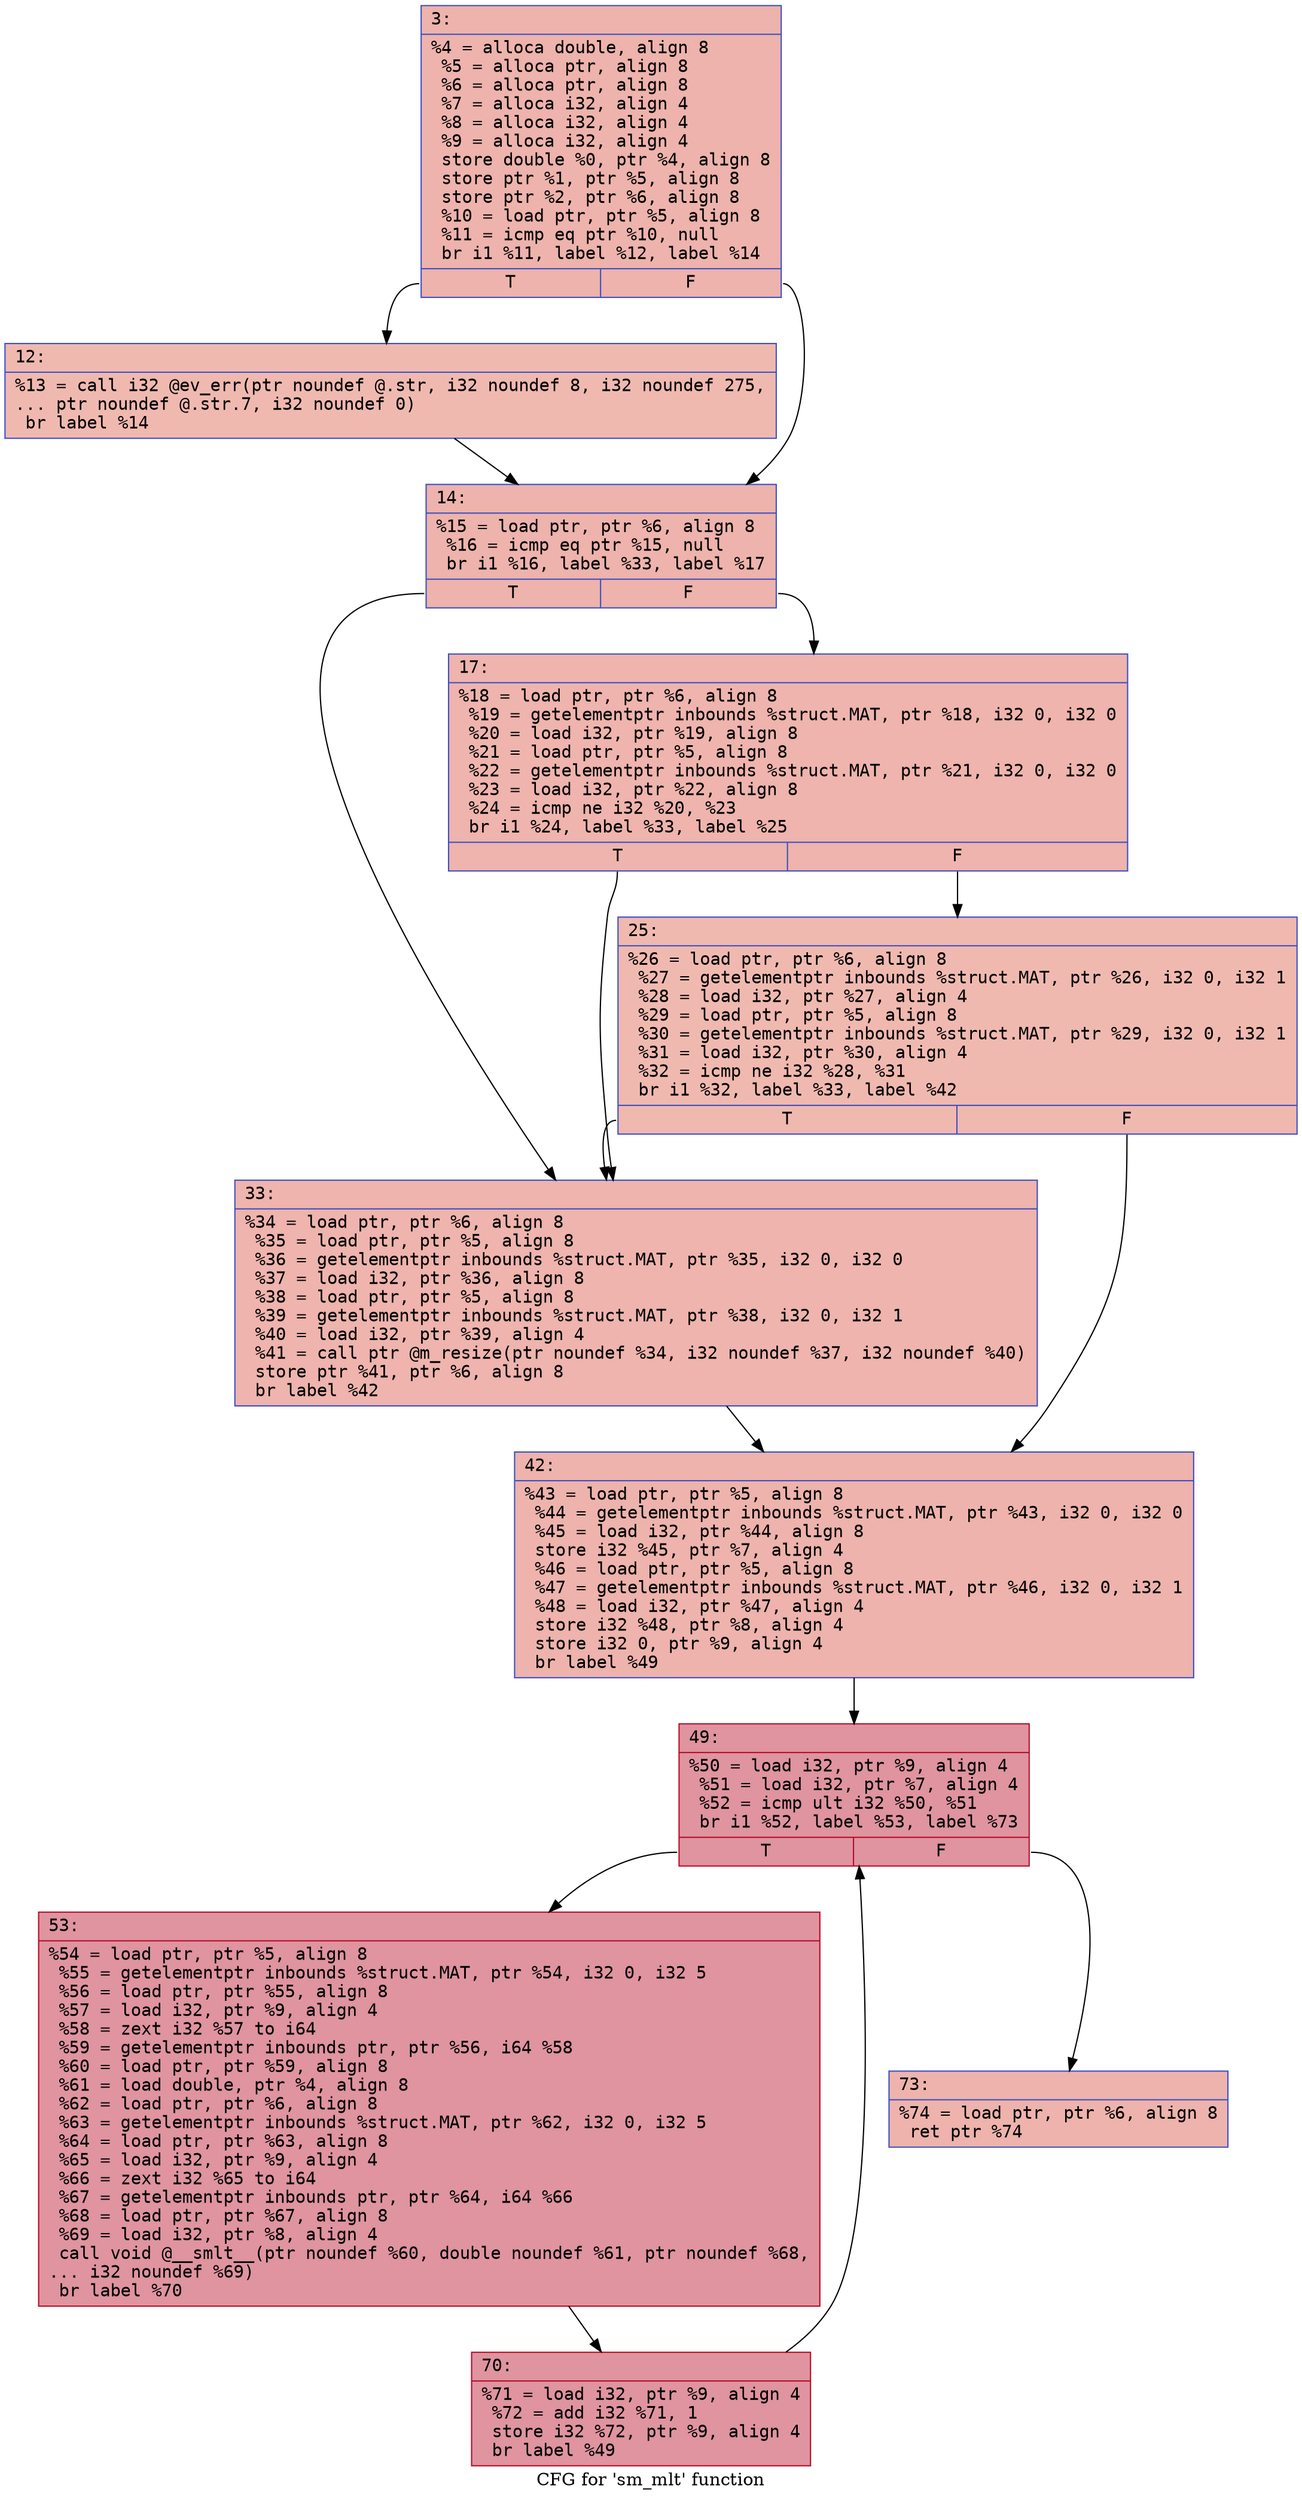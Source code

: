 digraph "CFG for 'sm_mlt' function" {
	label="CFG for 'sm_mlt' function";

	Node0x6000033032a0 [shape=record,color="#3d50c3ff", style=filled, fillcolor="#d6524470" fontname="Courier",label="{3:\l|  %4 = alloca double, align 8\l  %5 = alloca ptr, align 8\l  %6 = alloca ptr, align 8\l  %7 = alloca i32, align 4\l  %8 = alloca i32, align 4\l  %9 = alloca i32, align 4\l  store double %0, ptr %4, align 8\l  store ptr %1, ptr %5, align 8\l  store ptr %2, ptr %6, align 8\l  %10 = load ptr, ptr %5, align 8\l  %11 = icmp eq ptr %10, null\l  br i1 %11, label %12, label %14\l|{<s0>T|<s1>F}}"];
	Node0x6000033032a0:s0 -> Node0x6000033032f0[tooltip="3 -> 12\nProbability 37.50%" ];
	Node0x6000033032a0:s1 -> Node0x600003303340[tooltip="3 -> 14\nProbability 62.50%" ];
	Node0x6000033032f0 [shape=record,color="#3d50c3ff", style=filled, fillcolor="#de614d70" fontname="Courier",label="{12:\l|  %13 = call i32 @ev_err(ptr noundef @.str, i32 noundef 8, i32 noundef 275,\l... ptr noundef @.str.7, i32 noundef 0)\l  br label %14\l}"];
	Node0x6000033032f0 -> Node0x600003303340[tooltip="12 -> 14\nProbability 100.00%" ];
	Node0x600003303340 [shape=record,color="#3d50c3ff", style=filled, fillcolor="#d6524470" fontname="Courier",label="{14:\l|  %15 = load ptr, ptr %6, align 8\l  %16 = icmp eq ptr %15, null\l  br i1 %16, label %33, label %17\l|{<s0>T|<s1>F}}"];
	Node0x600003303340:s0 -> Node0x600003303430[tooltip="14 -> 33\nProbability 37.50%" ];
	Node0x600003303340:s1 -> Node0x600003303390[tooltip="14 -> 17\nProbability 62.50%" ];
	Node0x600003303390 [shape=record,color="#3d50c3ff", style=filled, fillcolor="#d8564670" fontname="Courier",label="{17:\l|  %18 = load ptr, ptr %6, align 8\l  %19 = getelementptr inbounds %struct.MAT, ptr %18, i32 0, i32 0\l  %20 = load i32, ptr %19, align 8\l  %21 = load ptr, ptr %5, align 8\l  %22 = getelementptr inbounds %struct.MAT, ptr %21, i32 0, i32 0\l  %23 = load i32, ptr %22, align 8\l  %24 = icmp ne i32 %20, %23\l  br i1 %24, label %33, label %25\l|{<s0>T|<s1>F}}"];
	Node0x600003303390:s0 -> Node0x600003303430[tooltip="17 -> 33\nProbability 50.00%" ];
	Node0x600003303390:s1 -> Node0x6000033033e0[tooltip="17 -> 25\nProbability 50.00%" ];
	Node0x6000033033e0 [shape=record,color="#3d50c3ff", style=filled, fillcolor="#de614d70" fontname="Courier",label="{25:\l|  %26 = load ptr, ptr %6, align 8\l  %27 = getelementptr inbounds %struct.MAT, ptr %26, i32 0, i32 1\l  %28 = load i32, ptr %27, align 4\l  %29 = load ptr, ptr %5, align 8\l  %30 = getelementptr inbounds %struct.MAT, ptr %29, i32 0, i32 1\l  %31 = load i32, ptr %30, align 4\l  %32 = icmp ne i32 %28, %31\l  br i1 %32, label %33, label %42\l|{<s0>T|<s1>F}}"];
	Node0x6000033033e0:s0 -> Node0x600003303430[tooltip="25 -> 33\nProbability 50.00%" ];
	Node0x6000033033e0:s1 -> Node0x600003303480[tooltip="25 -> 42\nProbability 50.00%" ];
	Node0x600003303430 [shape=record,color="#3d50c3ff", style=filled, fillcolor="#d8564670" fontname="Courier",label="{33:\l|  %34 = load ptr, ptr %6, align 8\l  %35 = load ptr, ptr %5, align 8\l  %36 = getelementptr inbounds %struct.MAT, ptr %35, i32 0, i32 0\l  %37 = load i32, ptr %36, align 8\l  %38 = load ptr, ptr %5, align 8\l  %39 = getelementptr inbounds %struct.MAT, ptr %38, i32 0, i32 1\l  %40 = load i32, ptr %39, align 4\l  %41 = call ptr @m_resize(ptr noundef %34, i32 noundef %37, i32 noundef %40)\l  store ptr %41, ptr %6, align 8\l  br label %42\l}"];
	Node0x600003303430 -> Node0x600003303480[tooltip="33 -> 42\nProbability 100.00%" ];
	Node0x600003303480 [shape=record,color="#3d50c3ff", style=filled, fillcolor="#d6524470" fontname="Courier",label="{42:\l|  %43 = load ptr, ptr %5, align 8\l  %44 = getelementptr inbounds %struct.MAT, ptr %43, i32 0, i32 0\l  %45 = load i32, ptr %44, align 8\l  store i32 %45, ptr %7, align 4\l  %46 = load ptr, ptr %5, align 8\l  %47 = getelementptr inbounds %struct.MAT, ptr %46, i32 0, i32 1\l  %48 = load i32, ptr %47, align 4\l  store i32 %48, ptr %8, align 4\l  store i32 0, ptr %9, align 4\l  br label %49\l}"];
	Node0x600003303480 -> Node0x6000033034d0[tooltip="42 -> 49\nProbability 100.00%" ];
	Node0x6000033034d0 [shape=record,color="#b70d28ff", style=filled, fillcolor="#b70d2870" fontname="Courier",label="{49:\l|  %50 = load i32, ptr %9, align 4\l  %51 = load i32, ptr %7, align 4\l  %52 = icmp ult i32 %50, %51\l  br i1 %52, label %53, label %73\l|{<s0>T|<s1>F}}"];
	Node0x6000033034d0:s0 -> Node0x600003303520[tooltip="49 -> 53\nProbability 96.88%" ];
	Node0x6000033034d0:s1 -> Node0x6000033035c0[tooltip="49 -> 73\nProbability 3.12%" ];
	Node0x600003303520 [shape=record,color="#b70d28ff", style=filled, fillcolor="#b70d2870" fontname="Courier",label="{53:\l|  %54 = load ptr, ptr %5, align 8\l  %55 = getelementptr inbounds %struct.MAT, ptr %54, i32 0, i32 5\l  %56 = load ptr, ptr %55, align 8\l  %57 = load i32, ptr %9, align 4\l  %58 = zext i32 %57 to i64\l  %59 = getelementptr inbounds ptr, ptr %56, i64 %58\l  %60 = load ptr, ptr %59, align 8\l  %61 = load double, ptr %4, align 8\l  %62 = load ptr, ptr %6, align 8\l  %63 = getelementptr inbounds %struct.MAT, ptr %62, i32 0, i32 5\l  %64 = load ptr, ptr %63, align 8\l  %65 = load i32, ptr %9, align 4\l  %66 = zext i32 %65 to i64\l  %67 = getelementptr inbounds ptr, ptr %64, i64 %66\l  %68 = load ptr, ptr %67, align 8\l  %69 = load i32, ptr %8, align 4\l  call void @__smlt__(ptr noundef %60, double noundef %61, ptr noundef %68,\l... i32 noundef %69)\l  br label %70\l}"];
	Node0x600003303520 -> Node0x600003303570[tooltip="53 -> 70\nProbability 100.00%" ];
	Node0x600003303570 [shape=record,color="#b70d28ff", style=filled, fillcolor="#b70d2870" fontname="Courier",label="{70:\l|  %71 = load i32, ptr %9, align 4\l  %72 = add i32 %71, 1\l  store i32 %72, ptr %9, align 4\l  br label %49\l}"];
	Node0x600003303570 -> Node0x6000033034d0[tooltip="70 -> 49\nProbability 100.00%" ];
	Node0x6000033035c0 [shape=record,color="#3d50c3ff", style=filled, fillcolor="#d6524470" fontname="Courier",label="{73:\l|  %74 = load ptr, ptr %6, align 8\l  ret ptr %74\l}"];
}
